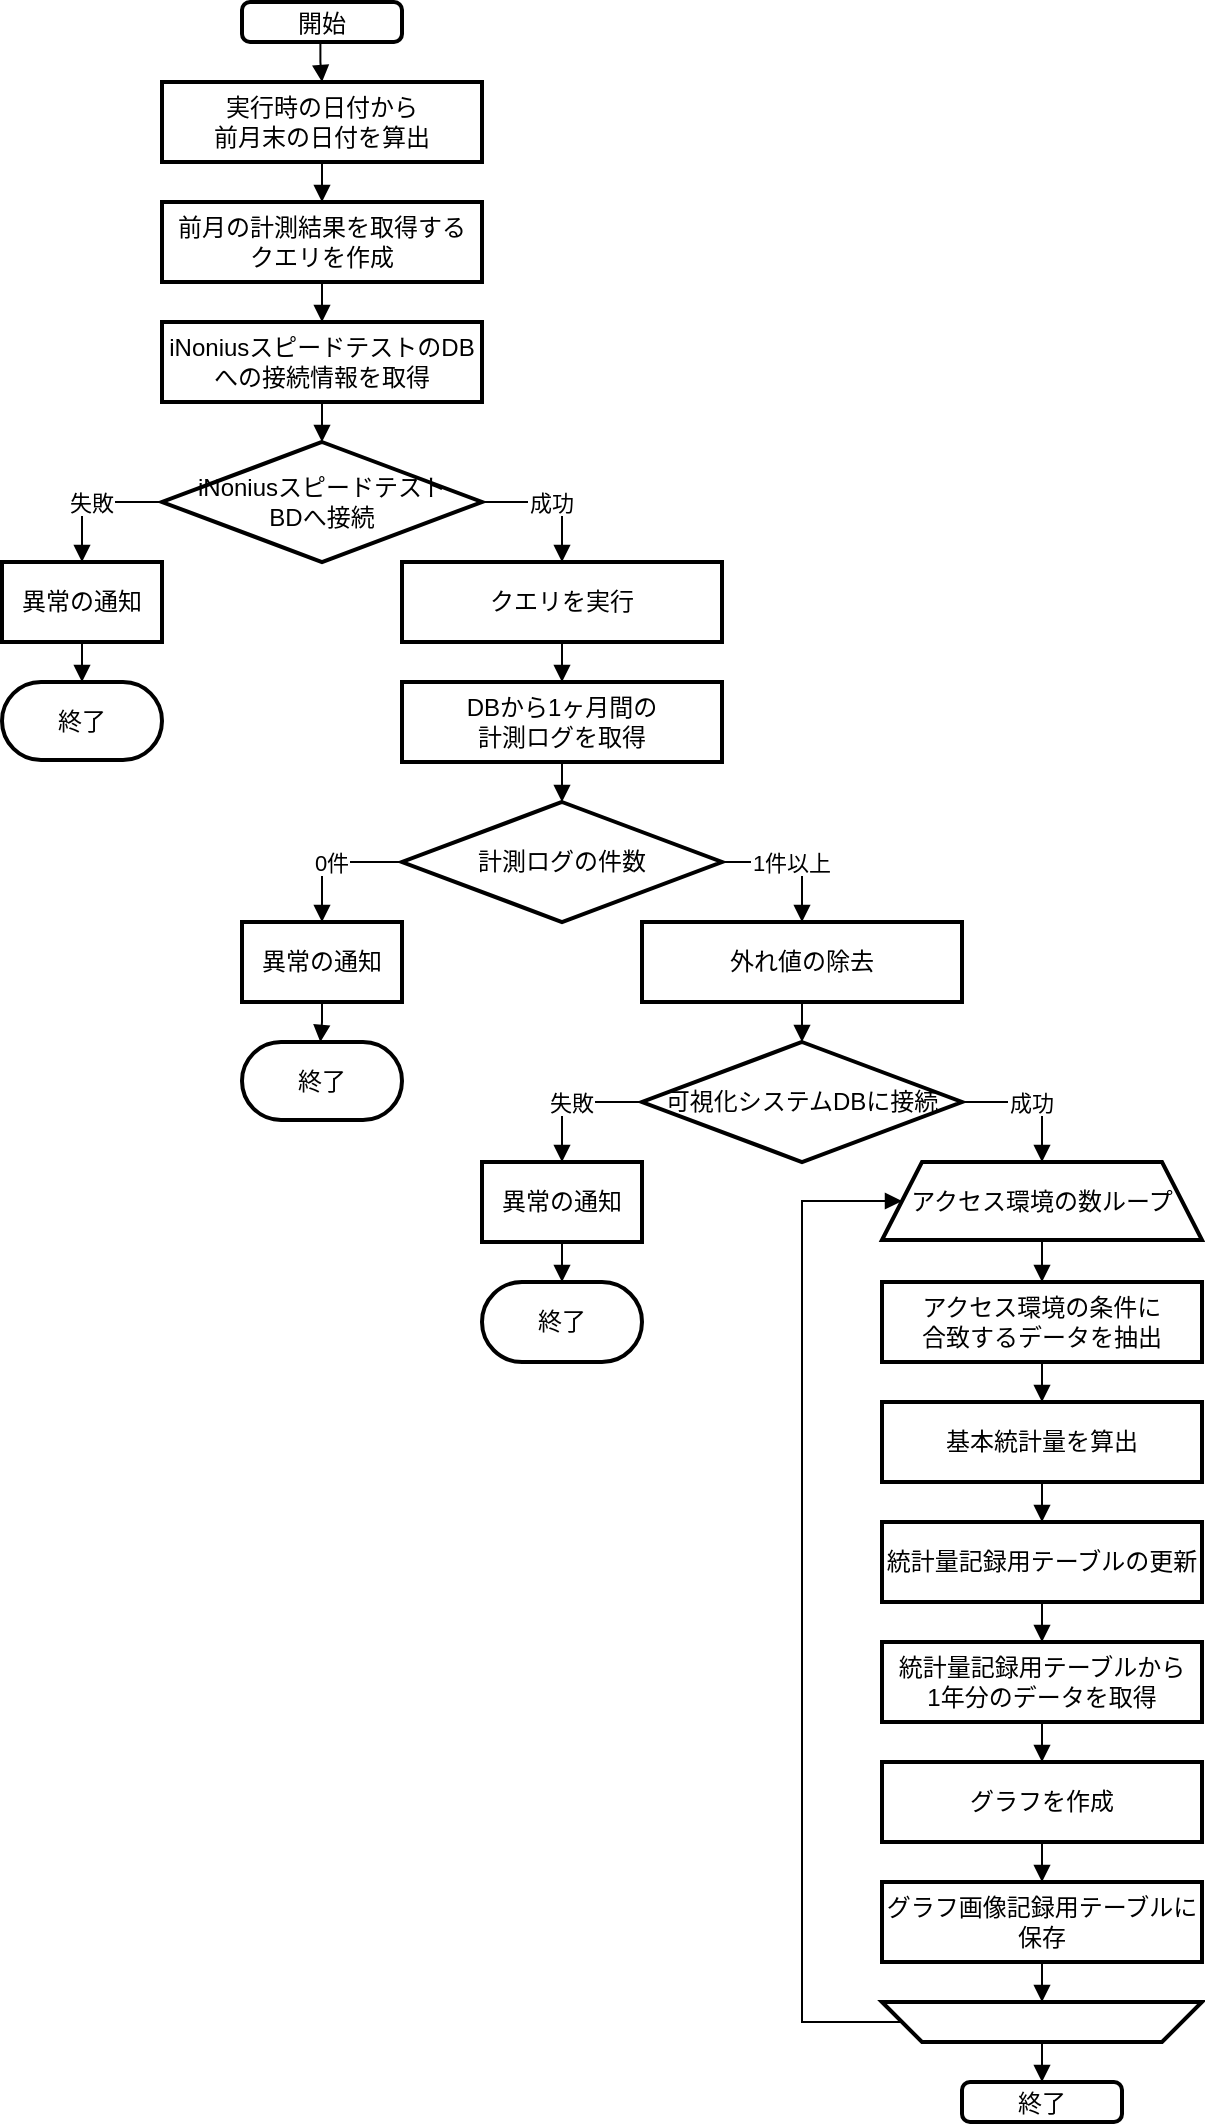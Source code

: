 <mxfile version="24.8.6" pages="4">
  <diagram name="ページ1" id="4E8Ucx9zv8KWGiQMvLm0">
    <mxGraphModel dx="1018" dy="768" grid="1" gridSize="10" guides="1" tooltips="1" connect="1" arrows="1" fold="1" page="1" pageScale="1" pageWidth="827" pageHeight="1169" math="0" shadow="0">
      <root>
        <mxCell id="0" />
        <mxCell id="1" style="" parent="0" />
        <mxCell id="OHY4oF6m-HPhQRj7vnr0-1" value="開始" style="rounded=1;arcSize=20;strokeWidth=2" parent="1" vertex="1">
          <mxGeometry x="200" y="40" width="80" height="20" as="geometry" />
        </mxCell>
        <mxCell id="OHY4oF6m-HPhQRj7vnr0-2" value="実行時の日付から&#xa;前月末の日付を算出" style="whiteSpace=wrap;strokeWidth=2;" parent="1" vertex="1">
          <mxGeometry x="160" y="80" width="160" height="40" as="geometry" />
        </mxCell>
        <mxCell id="OHY4oF6m-HPhQRj7vnr0-4" value="前月の計測結果を取得する&#xa;クエリを作成" style="whiteSpace=wrap;strokeWidth=2;" parent="1" vertex="1">
          <mxGeometry x="160" y="140" width="160" height="40" as="geometry" />
        </mxCell>
        <mxCell id="OHY4oF6m-HPhQRj7vnr0-5" value="iNoniusスピードテストのDBへの接続情報を取得" style="whiteSpace=wrap;strokeWidth=2;" parent="1" vertex="1">
          <mxGeometry x="160" y="200" width="160" height="40" as="geometry" />
        </mxCell>
        <mxCell id="OHY4oF6m-HPhQRj7vnr0-6" value="iNoniusスピードテスト&#xa;BDへ接続" style="rhombus;strokeWidth=2;whiteSpace=wrap;" parent="1" vertex="1">
          <mxGeometry x="160" y="260" width="160" height="60" as="geometry" />
        </mxCell>
        <mxCell id="OHY4oF6m-HPhQRj7vnr0-7" value="クエリを実行" style="whiteSpace=wrap;strokeWidth=2;" parent="1" vertex="1">
          <mxGeometry x="280" y="320" width="160" height="40" as="geometry" />
        </mxCell>
        <mxCell id="OHY4oF6m-HPhQRj7vnr0-8" value="異常の通知" style="whiteSpace=wrap;strokeWidth=2;" parent="1" vertex="1">
          <mxGeometry x="80" y="320" width="80" height="40" as="geometry" />
        </mxCell>
        <mxCell id="OHY4oF6m-HPhQRj7vnr0-9" value="終了" style="rounded=1;whiteSpace=wrap;arcSize=50;strokeWidth=2;" parent="1" vertex="1">
          <mxGeometry x="200" y="560" width="80" height="39" as="geometry" />
        </mxCell>
        <mxCell id="OHY4oF6m-HPhQRj7vnr0-10" value="DBから1ヶ月間の&#xa;計測ログを取得" style="whiteSpace=wrap;strokeWidth=2;" parent="1" vertex="1">
          <mxGeometry x="280" y="380" width="160" height="40" as="geometry" />
        </mxCell>
        <mxCell id="OHY4oF6m-HPhQRj7vnr0-11" value="計測ログの件数" style="rhombus;strokeWidth=2;whiteSpace=wrap;" parent="1" vertex="1">
          <mxGeometry x="280" y="440" width="160" height="60" as="geometry" />
        </mxCell>
        <mxCell id="OHY4oF6m-HPhQRj7vnr0-12" value="異常の通知" style="whiteSpace=wrap;strokeWidth=2;" parent="1" vertex="1">
          <mxGeometry x="200" y="500" width="80" height="40" as="geometry" />
        </mxCell>
        <mxCell id="OHY4oF6m-HPhQRj7vnr0-13" value="外れ値の除去" style="whiteSpace=wrap;strokeWidth=2;" parent="1" vertex="1">
          <mxGeometry x="400" y="500" width="160" height="40" as="geometry" />
        </mxCell>
        <mxCell id="OHY4oF6m-HPhQRj7vnr0-14" value="可視化システムDBに接続" style="rhombus;strokeWidth=2;whiteSpace=wrap;" parent="1" vertex="1">
          <mxGeometry x="400" y="560" width="160" height="60" as="geometry" />
        </mxCell>
        <mxCell id="OHY4oF6m-HPhQRj7vnr0-15" value="アクセス環境の数ループ" style="shape=trapezoid;perimeter=trapezoidPerimeter;fixedSize=1;strokeWidth=2;whiteSpace=wrap;" parent="1" vertex="1">
          <mxGeometry x="520" y="620" width="160" height="39" as="geometry" />
        </mxCell>
        <mxCell id="OHY4oF6m-HPhQRj7vnr0-16" value="異常の通知" style="whiteSpace=wrap;strokeWidth=2;" parent="1" vertex="1">
          <mxGeometry x="320" y="620" width="80" height="40" as="geometry" />
        </mxCell>
        <mxCell id="OHY4oF6m-HPhQRj7vnr0-17" value="アクセス環境の条件に&#xa;合致するデータを抽出" style="whiteSpace=wrap;strokeWidth=2;" parent="1" vertex="1">
          <mxGeometry x="520" y="680" width="160" height="40" as="geometry" />
        </mxCell>
        <mxCell id="OHY4oF6m-HPhQRj7vnr0-18" value="基本統計量を算出" style="whiteSpace=wrap;strokeWidth=2;" parent="1" vertex="1">
          <mxGeometry x="520" y="740" width="160" height="40" as="geometry" />
        </mxCell>
        <mxCell id="OHY4oF6m-HPhQRj7vnr0-19" value="統計量記録用テーブルの更新" style="whiteSpace=wrap;strokeWidth=2;" parent="1" vertex="1">
          <mxGeometry x="520" y="800" width="160" height="40" as="geometry" />
        </mxCell>
        <mxCell id="OHY4oF6m-HPhQRj7vnr0-20" value="統計量記録用テーブルから&#xa;1年分のデータを取得" style="whiteSpace=wrap;strokeWidth=2;" parent="1" vertex="1">
          <mxGeometry x="520" y="860" width="160" height="40" as="geometry" />
        </mxCell>
        <mxCell id="OHY4oF6m-HPhQRj7vnr0-21" value="グラフを作成" style="whiteSpace=wrap;strokeWidth=2;" parent="1" vertex="1">
          <mxGeometry x="520" y="920" width="160" height="40" as="geometry" />
        </mxCell>
        <mxCell id="OHY4oF6m-HPhQRj7vnr0-22" value="グラフ画像記録用テーブルに保存" style="whiteSpace=wrap;strokeWidth=2;" parent="1" vertex="1">
          <mxGeometry x="520" y="980" width="160" height="40" as="geometry" />
        </mxCell>
        <mxCell id="OHY4oF6m-HPhQRj7vnr0-23" value="" style="shape=trapezoid;perimeter=trapezoidPerimeter;fixedSize=1;strokeWidth=2;whiteSpace=wrap;flipV=1;" parent="1" vertex="1">
          <mxGeometry x="520" y="1040" width="160" height="20" as="geometry" />
        </mxCell>
        <mxCell id="OHY4oF6m-HPhQRj7vnr0-24" value="終了" style="rounded=1;arcSize=20;strokeWidth=2" parent="1" vertex="1">
          <mxGeometry x="560" y="1080" width="80" height="20" as="geometry" />
        </mxCell>
        <mxCell id="5" value="終了" style="rounded=1;whiteSpace=wrap;arcSize=50;strokeWidth=2;" parent="1" vertex="1">
          <mxGeometry x="320" y="680" width="80" height="40" as="geometry" />
        </mxCell>
        <mxCell id="6" value="終了" style="rounded=1;whiteSpace=wrap;arcSize=50;strokeWidth=2;" parent="1" vertex="1">
          <mxGeometry x="80" y="380" width="80" height="39" as="geometry" />
        </mxCell>
        <mxCell id="2" value="矢印" parent="0" />
        <mxCell id="OHY4oF6m-HPhQRj7vnr0-50" value="" style="startArrow=none;endArrow=block;entryX=0.5;entryY=0;rounded=0;endSize=6;edgeStyle=orthogonalEdgeStyle;exitX=0.5;exitY=1;exitDx=0;exitDy=0;" parent="2" source="OHY4oF6m-HPhQRj7vnr0-23" target="OHY4oF6m-HPhQRj7vnr0-24" edge="1">
          <mxGeometry relative="1" as="geometry">
            <mxPoint x="600" y="2290" as="sourcePoint" />
          </mxGeometry>
        </mxCell>
        <mxCell id="OHY4oF6m-HPhQRj7vnr0-48" value="" style="startArrow=none;endArrow=block;exitX=0.5;exitY=1;entryX=0.5;entryY=0;rounded=0;endSize=6;edgeStyle=orthogonalEdgeStyle;entryDx=0;entryDy=0;" parent="2" source="OHY4oF6m-HPhQRj7vnr0-22" target="OHY4oF6m-HPhQRj7vnr0-23" edge="1">
          <mxGeometry relative="1" as="geometry" />
        </mxCell>
        <mxCell id="OHY4oF6m-HPhQRj7vnr0-47" value="" style="startArrow=none;endArrow=block;exitX=0.5;exitY=1;entryX=0.5;entryY=0;rounded=0;endSize=6;edgeStyle=orthogonalEdgeStyle;" parent="2" source="OHY4oF6m-HPhQRj7vnr0-21" target="OHY4oF6m-HPhQRj7vnr0-22" edge="1">
          <mxGeometry relative="1" as="geometry" />
        </mxCell>
        <mxCell id="OHY4oF6m-HPhQRj7vnr0-46" value="" style="startArrow=none;endArrow=block;exitX=0.5;exitY=1;entryX=0.5;entryY=0;rounded=0;endSize=6;edgeStyle=orthogonalEdgeStyle;" parent="2" source="OHY4oF6m-HPhQRj7vnr0-20" target="OHY4oF6m-HPhQRj7vnr0-21" edge="1">
          <mxGeometry relative="1" as="geometry" />
        </mxCell>
        <mxCell id="OHY4oF6m-HPhQRj7vnr0-49" value="" style="startArrow=none;endArrow=block;exitX=0;exitY=0.5;entryX=0;entryY=0.5;rounded=0;endSize=6;edgeStyle=orthogonalEdgeStyle;entryDx=0;entryDy=0;exitDx=0;exitDy=0;" parent="2" source="OHY4oF6m-HPhQRj7vnr0-23" target="OHY4oF6m-HPhQRj7vnr0-15" edge="1">
          <mxGeometry relative="1" as="geometry">
            <Array as="points">
              <mxPoint x="480" y="1050" />
              <mxPoint x="480" y="640" />
            </Array>
          </mxGeometry>
        </mxCell>
        <mxCell id="OHY4oF6m-HPhQRj7vnr0-45" value="" style="startArrow=none;endArrow=block;exitX=0.5;exitY=1;entryX=0.5;entryY=0;rounded=0;endSize=6;edgeStyle=orthogonalEdgeStyle;" parent="2" source="OHY4oF6m-HPhQRj7vnr0-19" target="OHY4oF6m-HPhQRj7vnr0-20" edge="1">
          <mxGeometry relative="1" as="geometry" />
        </mxCell>
        <mxCell id="OHY4oF6m-HPhQRj7vnr0-44" value="" style="startArrow=none;endArrow=block;exitX=0.5;exitY=1;entryX=0.5;entryY=0;rounded=0;endSize=6;edgeStyle=orthogonalEdgeStyle;" parent="2" source="OHY4oF6m-HPhQRj7vnr0-18" target="OHY4oF6m-HPhQRj7vnr0-19" edge="1">
          <mxGeometry relative="1" as="geometry" />
        </mxCell>
        <mxCell id="OHY4oF6m-HPhQRj7vnr0-43" value="" style="startArrow=none;endArrow=block;exitX=0.5;exitY=1;entryX=0.5;entryY=0;rounded=0;endSize=6;edgeStyle=orthogonalEdgeStyle;" parent="2" source="OHY4oF6m-HPhQRj7vnr0-17" target="OHY4oF6m-HPhQRj7vnr0-18" edge="1">
          <mxGeometry relative="1" as="geometry" />
        </mxCell>
        <mxCell id="OHY4oF6m-HPhQRj7vnr0-42" value="" style="startArrow=none;endArrow=block;entryX=0.5;entryY=0;rounded=0;endSize=6;edgeStyle=orthogonalEdgeStyle;exitX=0.5;exitY=1;exitDx=0;exitDy=0;" parent="2" source="OHY4oF6m-HPhQRj7vnr0-15" target="OHY4oF6m-HPhQRj7vnr0-17" edge="1">
          <mxGeometry relative="1" as="geometry">
            <mxPoint x="973" y="1493" as="sourcePoint" />
          </mxGeometry>
        </mxCell>
        <mxCell id="OHY4oF6m-HPhQRj7vnr0-39" value="成功" style="startArrow=none;endArrow=block;exitX=1;exitY=0.5;rounded=0;endSize=6;edgeStyle=orthogonalEdgeStyle;exitDx=0;exitDy=0;entryX=0.5;entryY=0;entryDx=0;entryDy=0;" parent="2" source="OHY4oF6m-HPhQRj7vnr0-14" target="OHY4oF6m-HPhQRj7vnr0-15" edge="1">
          <mxGeometry relative="1" as="geometry">
            <mxPoint x="863" y="1528" as="targetPoint" />
          </mxGeometry>
        </mxCell>
        <mxCell id="OHY4oF6m-HPhQRj7vnr0-40" value="失敗" style="startArrow=none;endArrow=block;exitX=0;exitY=0.5;entryX=0.5;entryY=0;rounded=0;endSize=6;edgeStyle=orthogonalEdgeStyle;exitDx=0;exitDy=0;" parent="2" source="OHY4oF6m-HPhQRj7vnr0-14" target="OHY4oF6m-HPhQRj7vnr0-16" edge="1">
          <mxGeometry relative="1" as="geometry" />
        </mxCell>
        <mxCell id="OHY4oF6m-HPhQRj7vnr0-41" value="" style="startArrow=none;endArrow=block;exitX=0.5;exitY=1;rounded=0;endSize=6;edgeStyle=orthogonalEdgeStyle;" parent="2" source="OHY4oF6m-HPhQRj7vnr0-16" target="5" edge="1">
          <mxGeometry relative="1" as="geometry" />
        </mxCell>
        <mxCell id="OHY4oF6m-HPhQRj7vnr0-36" value="" style="startArrow=none;endArrow=block;exitX=0.5;exitY=1;entryX=0.49;entryY=0.01;rounded=0;endSize=6;edgeStyle=orthogonalEdgeStyle;" parent="2" source="OHY4oF6m-HPhQRj7vnr0-12" target="OHY4oF6m-HPhQRj7vnr0-9" edge="1">
          <mxGeometry relative="1" as="geometry" />
        </mxCell>
        <mxCell id="OHY4oF6m-HPhQRj7vnr0-32" value="" style="startArrow=none;endArrow=block;exitX=0.5;exitY=1;rounded=0;endSize=6;edgeStyle=orthogonalEdgeStyle;" parent="2" source="OHY4oF6m-HPhQRj7vnr0-8" target="6" edge="1">
          <mxGeometry relative="1" as="geometry" />
        </mxCell>
        <mxCell id="OHY4oF6m-HPhQRj7vnr0-31" value="失敗" style="startArrow=none;endArrow=block;exitX=0;exitY=0.5;entryX=0.5;entryY=0;rounded=0;endSize=6;edgeStyle=orthogonalEdgeStyle;exitDx=0;exitDy=0;" parent="2" source="OHY4oF6m-HPhQRj7vnr0-6" target="OHY4oF6m-HPhQRj7vnr0-8" edge="1">
          <mxGeometry relative="1" as="geometry" />
        </mxCell>
        <mxCell id="OHY4oF6m-HPhQRj7vnr0-35" value="0件" style="startArrow=none;endArrow=block;exitX=0;exitY=0.5;entryX=0.5;entryY=0;rounded=0;endSize=6;edgeStyle=orthogonalEdgeStyle;exitDx=0;exitDy=0;" parent="2" source="OHY4oF6m-HPhQRj7vnr0-11" target="OHY4oF6m-HPhQRj7vnr0-12" edge="1">
          <mxGeometry relative="1" as="geometry" />
        </mxCell>
        <mxCell id="OHY4oF6m-HPhQRj7vnr0-34" value="" style="startArrow=none;endArrow=block;exitX=0.5;exitY=1;entryX=0.5;entryY=0;rounded=0;endSize=6;edgeStyle=orthogonalEdgeStyle;" parent="2" source="OHY4oF6m-HPhQRj7vnr0-10" target="OHY4oF6m-HPhQRj7vnr0-11" edge="1">
          <mxGeometry relative="1" as="geometry" />
        </mxCell>
        <mxCell id="OHY4oF6m-HPhQRj7vnr0-37" value="1件以上" style="startArrow=none;endArrow=block;exitX=1;exitY=0.5;entryX=0.5;entryY=0;rounded=0;endSize=6;edgeStyle=orthogonalEdgeStyle;exitDx=0;exitDy=0;" parent="2" source="OHY4oF6m-HPhQRj7vnr0-11" target="OHY4oF6m-HPhQRj7vnr0-13" edge="1">
          <mxGeometry relative="1" as="geometry" />
        </mxCell>
        <mxCell id="OHY4oF6m-HPhQRj7vnr0-38" value="" style="startArrow=none;endArrow=block;exitX=0.5;exitY=1;entryX=0.5;entryY=0;rounded=0;endSize=6;edgeStyle=orthogonalEdgeStyle;" parent="2" source="OHY4oF6m-HPhQRj7vnr0-13" target="OHY4oF6m-HPhQRj7vnr0-14" edge="1">
          <mxGeometry relative="1" as="geometry" />
        </mxCell>
        <mxCell id="OHY4oF6m-HPhQRj7vnr0-30" value="成功" style="startArrow=none;endArrow=block;exitX=1;exitY=0.5;entryX=0.5;entryY=0;rounded=0;endSize=6;edgeStyle=orthogonalEdgeStyle;exitDx=0;exitDy=0;" parent="2" source="OHY4oF6m-HPhQRj7vnr0-6" target="OHY4oF6m-HPhQRj7vnr0-7" edge="1">
          <mxGeometry relative="1" as="geometry" />
        </mxCell>
        <mxCell id="OHY4oF6m-HPhQRj7vnr0-33" value="" style="startArrow=none;endArrow=block;exitX=0.5;exitY=1;entryX=0.5;entryY=0;rounded=0;endSize=6;edgeStyle=orthogonalEdgeStyle;" parent="2" source="OHY4oF6m-HPhQRj7vnr0-7" target="OHY4oF6m-HPhQRj7vnr0-10" edge="1">
          <mxGeometry relative="1" as="geometry" />
        </mxCell>
        <mxCell id="OHY4oF6m-HPhQRj7vnr0-29" value="" style="startArrow=none;endArrow=block;exitX=0.5;exitY=1;entryX=0.5;entryY=0;rounded=0;endSize=6;edgeStyle=orthogonalEdgeStyle;" parent="2" source="OHY4oF6m-HPhQRj7vnr0-5" target="OHY4oF6m-HPhQRj7vnr0-6" edge="1">
          <mxGeometry relative="1" as="geometry" />
        </mxCell>
        <mxCell id="OHY4oF6m-HPhQRj7vnr0-28" value="" style="startArrow=none;endArrow=block;exitX=0.5;exitY=1;entryX=0.5;entryY=0;rounded=0;endSize=6;edgeStyle=orthogonalEdgeStyle;" parent="2" source="OHY4oF6m-HPhQRj7vnr0-4" target="OHY4oF6m-HPhQRj7vnr0-5" edge="1">
          <mxGeometry relative="1" as="geometry" />
        </mxCell>
        <mxCell id="OHY4oF6m-HPhQRj7vnr0-27" value="" style="startArrow=none;endArrow=block;exitX=0.5;exitY=1;entryX=0.5;entryY=0;rounded=0;endSize=6;edgeStyle=orthogonalEdgeStyle;exitDx=0;exitDy=0;" parent="2" source="OHY4oF6m-HPhQRj7vnr0-2" target="OHY4oF6m-HPhQRj7vnr0-4" edge="1">
          <mxGeometry relative="1" as="geometry">
            <mxPoint x="240" y="180.0" as="sourcePoint" />
          </mxGeometry>
        </mxCell>
        <mxCell id="OHY4oF6m-HPhQRj7vnr0-25" value="" style="startArrow=none;endArrow=block;exitX=0.49;exitY=1;entryX=0.5;entryY=0;rounded=0;endSize=6;edgeStyle=orthogonalEdgeStyle;" parent="2" source="OHY4oF6m-HPhQRj7vnr0-1" target="OHY4oF6m-HPhQRj7vnr0-2" edge="1">
          <mxGeometry relative="1" as="geometry" />
        </mxCell>
      </root>
    </mxGraphModel>
  </diagram>
  <diagram id="UjQfxtD05r0bKv9PmIGB" name="ページ2">
    <mxGraphModel dx="1697" dy="1280" grid="1" gridSize="10" guides="1" tooltips="1" connect="1" arrows="1" fold="1" page="1" pageScale="1" pageWidth="827" pageHeight="1169" math="0" shadow="0">
      <root>
        <mxCell id="0" />
        <mxCell id="1" parent="0" />
        <mxCell id="8PHe45BI6lCYNda3EOMY-1" value="グラフの表示リクエストを受信" style="rounded=1;arcSize=20;strokeWidth=2" parent="1" vertex="1">
          <mxGeometry x="40" y="40" width="240" height="40" as="geometry" />
        </mxCell>
        <mxCell id="8PHe45BI6lCYNda3EOMY-2" value="リクエストからアクセス環境を取得" style="whiteSpace=wrap;strokeWidth=2;" parent="1" vertex="1">
          <mxGeometry x="40" y="118" width="240" height="40" as="geometry" />
        </mxCell>
        <mxCell id="8PHe45BI6lCYNda3EOMY-3" value="画像生成コンテナにリクエストを送信" style="whiteSpace=wrap;strokeWidth=2;" parent="1" vertex="1">
          <mxGeometry x="40" y="200" width="240" height="40" as="geometry" />
        </mxCell>
        <mxCell id="8PHe45BI6lCYNda3EOMY-4" value="画像生成コンテナから画像の&#xa;一時アドレスのファイルを取得" style="whiteSpace=wrap;strokeWidth=2;" parent="1" vertex="1">
          <mxGeometry x="40" y="280" width="240" height="40" as="geometry" />
        </mxCell>
        <mxCell id="8PHe45BI6lCYNda3EOMY-5" value="画像の一時アドレスをクライアントに返信" style="whiteSpace=wrap;strokeWidth=2;" parent="1" vertex="1">
          <mxGeometry x="40" y="360" width="240" height="40" as="geometry" />
        </mxCell>
        <mxCell id="8PHe45BI6lCYNda3EOMY-6" value="終了" style="rounded=1;arcSize=20;strokeWidth=2" parent="1" vertex="1">
          <mxGeometry x="120" y="440" width="80" height="40" as="geometry" />
        </mxCell>
        <mxCell id="8PHe45BI6lCYNda3EOMY-7" value="" style="curved=1;startArrow=none;endArrow=block;exitX=0.5;exitY=1;entryX=0.5;entryY=0;rounded=0;" parent="1" source="8PHe45BI6lCYNda3EOMY-1" target="8PHe45BI6lCYNda3EOMY-2" edge="1">
          <mxGeometry relative="1" as="geometry">
            <Array as="points" />
          </mxGeometry>
        </mxCell>
        <mxCell id="8PHe45BI6lCYNda3EOMY-8" value="" style="curved=1;startArrow=none;endArrow=block;exitX=0.5;exitY=1;entryX=0.5;entryY=0;rounded=0;" parent="1" source="8PHe45BI6lCYNda3EOMY-2" target="8PHe45BI6lCYNda3EOMY-3" edge="1">
          <mxGeometry relative="1" as="geometry">
            <Array as="points" />
          </mxGeometry>
        </mxCell>
        <mxCell id="8PHe45BI6lCYNda3EOMY-9" value="" style="curved=1;startArrow=none;endArrow=block;exitX=0.5;exitY=1;entryX=0.5;entryY=0;rounded=0;" parent="1" source="8PHe45BI6lCYNda3EOMY-3" target="8PHe45BI6lCYNda3EOMY-4" edge="1">
          <mxGeometry relative="1" as="geometry">
            <Array as="points" />
          </mxGeometry>
        </mxCell>
        <mxCell id="8PHe45BI6lCYNda3EOMY-10" value="" style="curved=1;startArrow=none;endArrow=block;exitX=0.5;exitY=1;entryX=0.5;entryY=0;rounded=0;" parent="1" source="8PHe45BI6lCYNda3EOMY-4" target="8PHe45BI6lCYNda3EOMY-5" edge="1">
          <mxGeometry relative="1" as="geometry">
            <Array as="points" />
          </mxGeometry>
        </mxCell>
        <mxCell id="8PHe45BI6lCYNda3EOMY-11" value="" style="curved=1;startArrow=none;endArrow=block;exitX=0.5;exitY=1;entryX=0.5;entryY=0;rounded=0;" parent="1" source="8PHe45BI6lCYNda3EOMY-5" target="8PHe45BI6lCYNda3EOMY-6" edge="1">
          <mxGeometry relative="1" as="geometry">
            <Array as="points" />
          </mxGeometry>
        </mxCell>
      </root>
    </mxGraphModel>
  </diagram>
  <diagram id="M4yiIrr_9MeW8uic6UUF" name="ページ3">
    <mxGraphModel dx="1434" dy="772" grid="1" gridSize="10" guides="1" tooltips="1" connect="1" arrows="1" fold="1" page="1" pageScale="1" pageWidth="827" pageHeight="1169" math="0" shadow="0">
      <root>
        <mxCell id="0" />
        <mxCell id="1" parent="0" />
        <mxCell id="rdquphrufBSfeFqwQiiY-1" value="Webサーバーコンテナからリクエストを受信" style="rounded=1;arcSize=20;strokeWidth=2" parent="1" vertex="1">
          <mxGeometry x="159" y="40" width="241" height="40" as="geometry" />
        </mxCell>
        <mxCell id="rdquphrufBSfeFqwQiiY-2" value="リクエストからアクセス環境を取得" style="whiteSpace=wrap;strokeWidth=2;" parent="1" vertex="1">
          <mxGeometry x="159" y="118" width="241" height="42" as="geometry" />
        </mxCell>
        <mxCell id="rdquphrufBSfeFqwQiiY-3" value="前月までのアクセス環境のグラフ画像を&#xa;取得するクエリを作成" style="whiteSpace=wrap;strokeWidth=2;" parent="1" vertex="1">
          <mxGeometry x="159" y="200" width="241" height="40" as="geometry" />
        </mxCell>
        <mxCell id="rdquphrufBSfeFqwQiiY-4" value="可視化システムDBに接続" style="rhombus;strokeWidth=2;whiteSpace=wrap;" parent="1" vertex="1">
          <mxGeometry x="159" y="280" width="241" height="80" as="geometry" />
        </mxCell>
        <mxCell id="rdquphrufBSfeFqwQiiY-5" value="クエリを実行" style="whiteSpace=wrap;strokeWidth=2;" parent="1" vertex="1">
          <mxGeometry x="319" y="360" width="240" height="40" as="geometry" />
        </mxCell>
        <mxCell id="rdquphrufBSfeFqwQiiY-6" value="異常の通知" style="whiteSpace=wrap;strokeWidth=2;" parent="1" vertex="1">
          <mxGeometry x="40" y="360" width="159" height="40" as="geometry" />
        </mxCell>
        <mxCell id="rdquphrufBSfeFqwQiiY-7" value="終了" style="rounded=1;arcSize=20;strokeWidth=2" parent="1" vertex="1">
          <mxGeometry x="79" y="440" width="80" height="40" as="geometry" />
        </mxCell>
        <mxCell id="rdquphrufBSfeFqwQiiY-8" value="グラフ画像記録用テーブルから&#xa;画像データを取得" style="whiteSpace=wrap;strokeWidth=2;" parent="1" vertex="1">
          <mxGeometry x="319" y="440" width="240" height="40" as="geometry" />
        </mxCell>
        <mxCell id="rdquphrufBSfeFqwQiiY-9" value="画像データから一時ファイルを作成" style="whiteSpace=wrap;strokeWidth=2;" parent="1" vertex="1">
          <mxGeometry x="319" y="520" width="240" height="40" as="geometry" />
        </mxCell>
        <mxCell id="rdquphrufBSfeFqwQiiY-10" value="一時ファイルのアドレスを&#xa;Webサーバーコンテナに返信" style="whiteSpace=wrap;strokeWidth=2;" parent="1" vertex="1">
          <mxGeometry x="319" y="600" width="240" height="40" as="geometry" />
        </mxCell>
        <mxCell id="rdquphrufBSfeFqwQiiY-11" value="終了" style="rounded=1;arcSize=20;strokeWidth=2" parent="1" vertex="1">
          <mxGeometry x="399" y="680" width="80" height="40" as="geometry" />
        </mxCell>
        <mxCell id="rdquphrufBSfeFqwQiiY-12" value="" style="curved=1;startArrow=none;endArrow=block;exitX=0.5;exitY=1;entryX=0.5;entryY=0;rounded=0;" parent="1" source="rdquphrufBSfeFqwQiiY-1" target="rdquphrufBSfeFqwQiiY-2" edge="1">
          <mxGeometry relative="1" as="geometry">
            <Array as="points" />
          </mxGeometry>
        </mxCell>
        <mxCell id="rdquphrufBSfeFqwQiiY-13" value="" style="curved=1;startArrow=none;endArrow=block;exitX=0.5;exitY=1;entryX=0.5;entryY=0;rounded=0;" parent="1" source="rdquphrufBSfeFqwQiiY-2" target="rdquphrufBSfeFqwQiiY-3" edge="1">
          <mxGeometry relative="1" as="geometry">
            <Array as="points" />
          </mxGeometry>
        </mxCell>
        <mxCell id="rdquphrufBSfeFqwQiiY-14" value="" style="curved=1;startArrow=none;endArrow=block;exitX=0.5;exitY=1;entryX=0.5;entryY=0;rounded=0;" parent="1" source="rdquphrufBSfeFqwQiiY-3" target="rdquphrufBSfeFqwQiiY-4" edge="1">
          <mxGeometry relative="1" as="geometry">
            <Array as="points" />
          </mxGeometry>
        </mxCell>
        <mxCell id="rdquphrufBSfeFqwQiiY-15" value="Yes" style="startArrow=none;endArrow=block;exitX=1;exitY=0.5;entryX=0.5;entryY=0;rounded=0;exitDx=0;exitDy=0;edgeStyle=orthogonalEdgeStyle;" parent="1" source="rdquphrufBSfeFqwQiiY-4" target="rdquphrufBSfeFqwQiiY-5" edge="1">
          <mxGeometry relative="1" as="geometry" />
        </mxCell>
        <mxCell id="rdquphrufBSfeFqwQiiY-16" value="No" style="startArrow=none;endArrow=block;exitX=0;exitY=0.5;entryX=0.5;entryY=0;rounded=0;exitDx=0;exitDy=0;edgeStyle=orthogonalEdgeStyle;" parent="1" source="rdquphrufBSfeFqwQiiY-4" target="rdquphrufBSfeFqwQiiY-6" edge="1">
          <mxGeometry relative="1" as="geometry" />
        </mxCell>
        <mxCell id="rdquphrufBSfeFqwQiiY-17" value="" style="curved=1;startArrow=none;endArrow=block;exitX=0.5;exitY=1;entryX=0.5;entryY=0;rounded=0;" parent="1" source="rdquphrufBSfeFqwQiiY-6" target="rdquphrufBSfeFqwQiiY-7" edge="1">
          <mxGeometry relative="1" as="geometry">
            <Array as="points" />
          </mxGeometry>
        </mxCell>
        <mxCell id="rdquphrufBSfeFqwQiiY-18" value="" style="curved=1;startArrow=none;endArrow=block;exitX=0.5;exitY=1;entryX=0.5;entryY=0;rounded=0;" parent="1" source="rdquphrufBSfeFqwQiiY-5" target="rdquphrufBSfeFqwQiiY-8" edge="1">
          <mxGeometry relative="1" as="geometry">
            <Array as="points" />
          </mxGeometry>
        </mxCell>
        <mxCell id="rdquphrufBSfeFqwQiiY-19" value="" style="curved=1;startArrow=none;endArrow=block;exitX=0.5;exitY=1;entryX=0.5;entryY=0;rounded=0;" parent="1" source="rdquphrufBSfeFqwQiiY-8" target="rdquphrufBSfeFqwQiiY-9" edge="1">
          <mxGeometry relative="1" as="geometry">
            <Array as="points" />
          </mxGeometry>
        </mxCell>
        <mxCell id="rdquphrufBSfeFqwQiiY-20" value="" style="curved=1;startArrow=none;endArrow=block;exitX=0.5;exitY=1;entryX=0.5;entryY=0;rounded=0;" parent="1" source="rdquphrufBSfeFqwQiiY-9" target="rdquphrufBSfeFqwQiiY-10" edge="1">
          <mxGeometry relative="1" as="geometry">
            <Array as="points" />
          </mxGeometry>
        </mxCell>
        <mxCell id="rdquphrufBSfeFqwQiiY-21" value="" style="curved=1;startArrow=none;endArrow=block;exitX=0.5;exitY=1;entryX=0.5;entryY=0;rounded=0;" parent="1" source="rdquphrufBSfeFqwQiiY-10" target="rdquphrufBSfeFqwQiiY-11" edge="1">
          <mxGeometry relative="1" as="geometry">
            <Array as="points" />
          </mxGeometry>
        </mxCell>
      </root>
    </mxGraphModel>
  </diagram>
  <diagram id="nIitGwQlZ2UqpABLVaF8" name="ページ4">
    <mxGraphModel dx="1434" dy="772" grid="1" gridSize="10" guides="1" tooltips="1" connect="1" arrows="1" fold="1" page="1" pageScale="1" pageWidth="827" pageHeight="1169" math="0" shadow="0">
      <root>
        <mxCell id="0" />
        <mxCell id="1" parent="0" />
        <mxCell id="awrM5JSZTaEejr0bfNZA-1" value="クライアント端末" style="shape=umlLifeline;perimeter=lifelinePerimeter;whiteSpace=wrap;container=1;dropTarget=0;collapsible=0;recursiveResize=0;outlineConnect=0;portConstraint=eastwest;newEdgeStyle={&quot;edgeStyle&quot;:&quot;elbowEdgeStyle&quot;,&quot;elbow&quot;:&quot;vertical&quot;,&quot;curved&quot;:0,&quot;rounded&quot;:0};size=65;" vertex="1" parent="1">
          <mxGeometry x="20" y="20" width="150" height="508" as="geometry" />
        </mxCell>
        <mxCell id="awrM5JSZTaEejr0bfNZA-2" value="Webサーバーコンテナ" style="shape=umlLifeline;perimeter=lifelinePerimeter;whiteSpace=wrap;container=1;dropTarget=0;collapsible=0;recursiveResize=0;outlineConnect=0;portConstraint=eastwest;newEdgeStyle={&quot;edgeStyle&quot;:&quot;elbowEdgeStyle&quot;,&quot;elbow&quot;:&quot;vertical&quot;,&quot;curved&quot;:0,&quot;rounded&quot;:0};size=65;" vertex="1" parent="1">
          <mxGeometry x="251" y="20" width="182" height="508" as="geometry" />
        </mxCell>
        <mxCell id="awrM5JSZTaEejr0bfNZA-3" value="画像生成コンテナ" style="shape=umlLifeline;perimeter=lifelinePerimeter;whiteSpace=wrap;container=1;dropTarget=0;collapsible=0;recursiveResize=0;outlineConnect=0;portConstraint=eastwest;newEdgeStyle={&quot;edgeStyle&quot;:&quot;elbowEdgeStyle&quot;,&quot;elbow&quot;:&quot;vertical&quot;,&quot;curved&quot;:0,&quot;rounded&quot;:0};size=65;" vertex="1" parent="1">
          <mxGeometry x="562" y="20" width="150" height="508" as="geometry" />
        </mxCell>
        <mxCell id="awrM5JSZTaEejr0bfNZA-4" value="可視化システムDB" style="shape=umlLifeline;perimeter=lifelinePerimeter;whiteSpace=wrap;container=1;dropTarget=0;collapsible=0;recursiveResize=0;outlineConnect=0;portConstraint=eastwest;newEdgeStyle={&quot;edgeStyle&quot;:&quot;elbowEdgeStyle&quot;,&quot;elbow&quot;:&quot;vertical&quot;,&quot;curved&quot;:0,&quot;rounded&quot;:0};size=65;" vertex="1" parent="1">
          <mxGeometry x="807" y="20" width="155" height="508" as="geometry" />
        </mxCell>
        <mxCell id="awrM5JSZTaEejr0bfNZA-5" value="グラフの表示リクエスト" style="verticalAlign=bottom;edgeStyle=elbowEdgeStyle;elbow=vertical;curved=0;rounded=0;endArrow=block;" edge="1" parent="1" source="awrM5JSZTaEejr0bfNZA-1" target="awrM5JSZTaEejr0bfNZA-2">
          <mxGeometry relative="1" as="geometry">
            <Array as="points">
              <mxPoint x="227" y="133" />
            </Array>
          </mxGeometry>
        </mxCell>
        <mxCell id="awrM5JSZTaEejr0bfNZA-6" value="グラフの画像の取得リクエスト" style="verticalAlign=bottom;edgeStyle=elbowEdgeStyle;elbow=vertical;curved=0;rounded=0;endArrow=block;" edge="1" parent="1" source="awrM5JSZTaEejr0bfNZA-2" target="awrM5JSZTaEejr0bfNZA-3">
          <mxGeometry relative="1" as="geometry">
            <Array as="points">
              <mxPoint x="498" y="191" />
            </Array>
          </mxGeometry>
        </mxCell>
        <mxCell id="awrM5JSZTaEejr0bfNZA-7" value="グラフ画像の取得クエリ" style="verticalAlign=bottom;edgeStyle=elbowEdgeStyle;elbow=vertical;curved=0;rounded=0;endArrow=block;" edge="1" parent="1" source="awrM5JSZTaEejr0bfNZA-3" target="awrM5JSZTaEejr0bfNZA-4">
          <mxGeometry relative="1" as="geometry">
            <Array as="points">
              <mxPoint x="769" y="249" />
            </Array>
          </mxGeometry>
        </mxCell>
        <mxCell id="awrM5JSZTaEejr0bfNZA-8" value="グラフ画像の取得結果" style="verticalAlign=bottom;edgeStyle=elbowEdgeStyle;elbow=vertical;curved=0;rounded=0;dashed=1;dashPattern=2 3;endArrow=block;" edge="1" parent="1" source="awrM5JSZTaEejr0bfNZA-4" target="awrM5JSZTaEejr0bfNZA-3">
          <mxGeometry relative="1" as="geometry">
            <Array as="points">
              <mxPoint x="772" y="307" />
            </Array>
          </mxGeometry>
        </mxCell>
        <mxCell id="awrM5JSZTaEejr0bfNZA-9" value="グラフ画像の一時アドレス" style="verticalAlign=bottom;edgeStyle=elbowEdgeStyle;elbow=vertical;curved=0;rounded=0;dashed=1;dashPattern=2 3;endArrow=block;" edge="1" parent="1" source="awrM5JSZTaEejr0bfNZA-3" target="awrM5JSZTaEejr0bfNZA-2">
          <mxGeometry relative="1" as="geometry">
            <Array as="points">
              <mxPoint x="501" y="365" />
            </Array>
          </mxGeometry>
        </mxCell>
        <mxCell id="awrM5JSZTaEejr0bfNZA-10" value="グラフ画像の表示" style="verticalAlign=bottom;edgeStyle=elbowEdgeStyle;elbow=vertical;curved=0;rounded=0;dashed=1;dashPattern=2 3;endArrow=block;" edge="1" parent="1" source="awrM5JSZTaEejr0bfNZA-2" target="awrM5JSZTaEejr0bfNZA-1">
          <mxGeometry relative="1" as="geometry">
            <Array as="points">
              <mxPoint x="230" y="423" />
            </Array>
          </mxGeometry>
        </mxCell>
      </root>
    </mxGraphModel>
  </diagram>
</mxfile>
